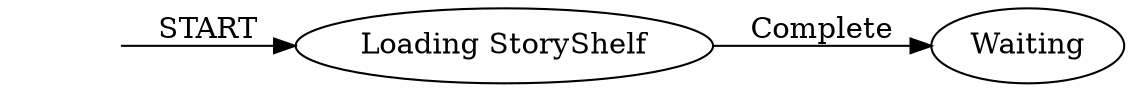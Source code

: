 digraph {
    graph [rankdir=LR]

    0 [label="", shape=plaintext]
    0 -> 1 [label="START"]

    1 [label="Loading StoryShelf"]
    2 [label="Waiting"]

    1 -> 2 [label="Complete"]
}